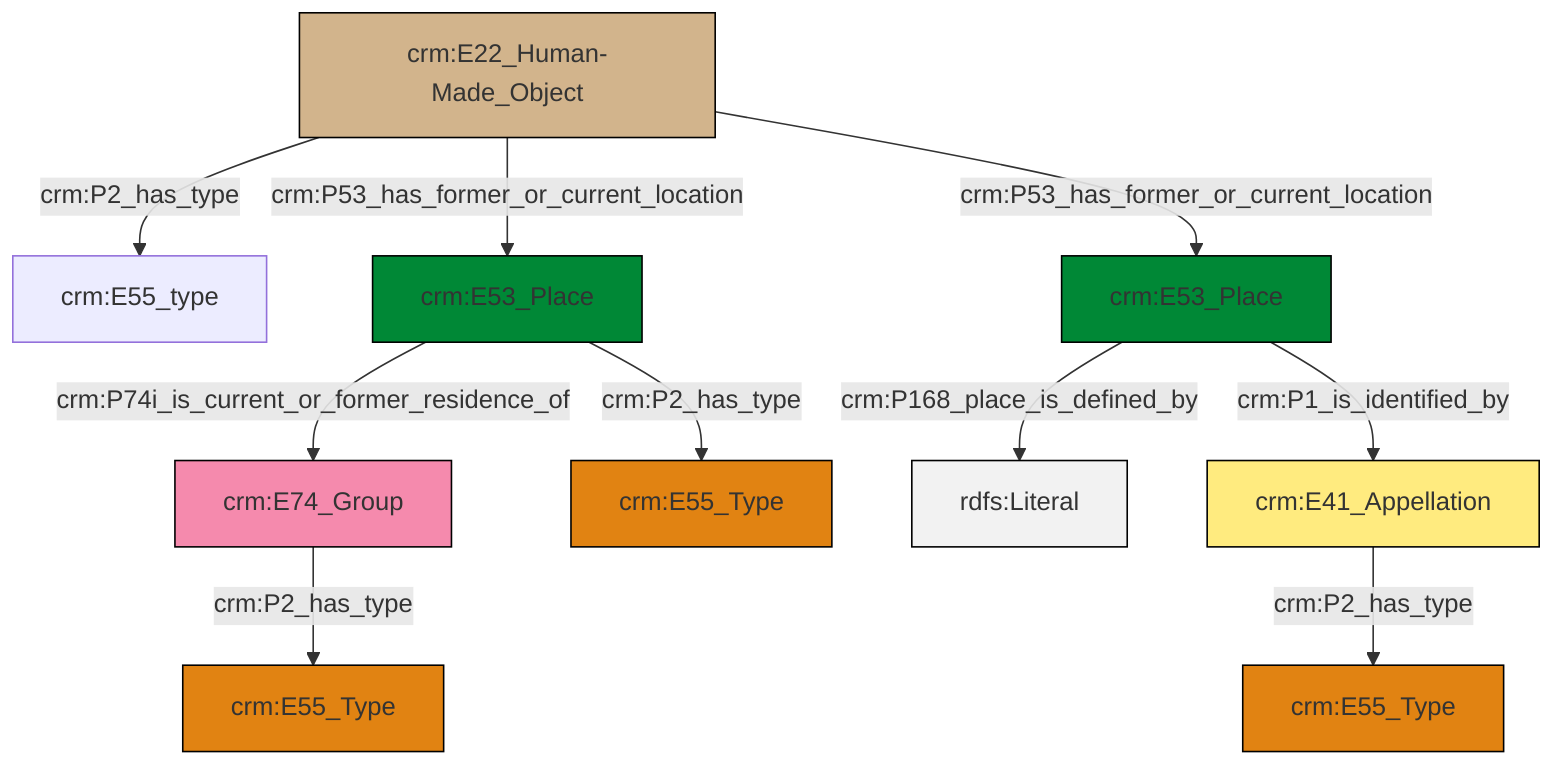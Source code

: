graph TD
classDef Literal fill:#f2f2f2,stroke:#000000;
classDef CRM_Entity fill:#FFFFFF,stroke:#000000;
classDef Temporal_Entity fill:#00C9E6, stroke:#000000;
classDef Type fill:#E18312, stroke:#000000;
classDef Time-Span fill:#2C9C91, stroke:#000000;
classDef Appellation fill:#FFEB7F, stroke:#000000;
classDef Place fill:#008836, stroke:#000000;
classDef Persistent_Item fill:#B266B2, stroke:#000000;
classDef Conceptual_Object fill:#FFD700, stroke:#000000;
classDef Physical_Thing fill:#D2B48C, stroke:#000000;
classDef Actor fill:#f58aad, stroke:#000000;
classDef PC_Classes fill:#4ce600, stroke:#000000;
classDef Multi fill:#cccccc,stroke:#000000;

2["crm:E41_Appellation"]:::Appellation -->|crm:P2_has_type| 3["crm:E55_Type"]:::Type
4["crm:E53_Place"]:::Place -->|crm:P74i_is_current_or_former_residence_of| 5["crm:E74_Group"]:::Actor
8["crm:E22_Human-Made_Object"]:::Physical_Thing -->|crm:P2_has_type| 11["crm:E55_type"]:::Default
8["crm:E22_Human-Made_Object"]:::Physical_Thing -->|crm:P53_has_former_or_current_location| 4["crm:E53_Place"]:::Place
6["crm:E53_Place"]:::Place -->|crm:P168_place_is_defined_by| 13[rdfs:Literal]:::Literal
5["crm:E74_Group"]:::Actor -->|crm:P2_has_type| 0["crm:E55_Type"]:::Type
8["crm:E22_Human-Made_Object"]:::Physical_Thing -->|crm:P53_has_former_or_current_location| 6["crm:E53_Place"]:::Place
6["crm:E53_Place"]:::Place -->|crm:P1_is_identified_by| 2["crm:E41_Appellation"]:::Appellation
4["crm:E53_Place"]:::Place -->|crm:P2_has_type| 14["crm:E55_Type"]:::Type